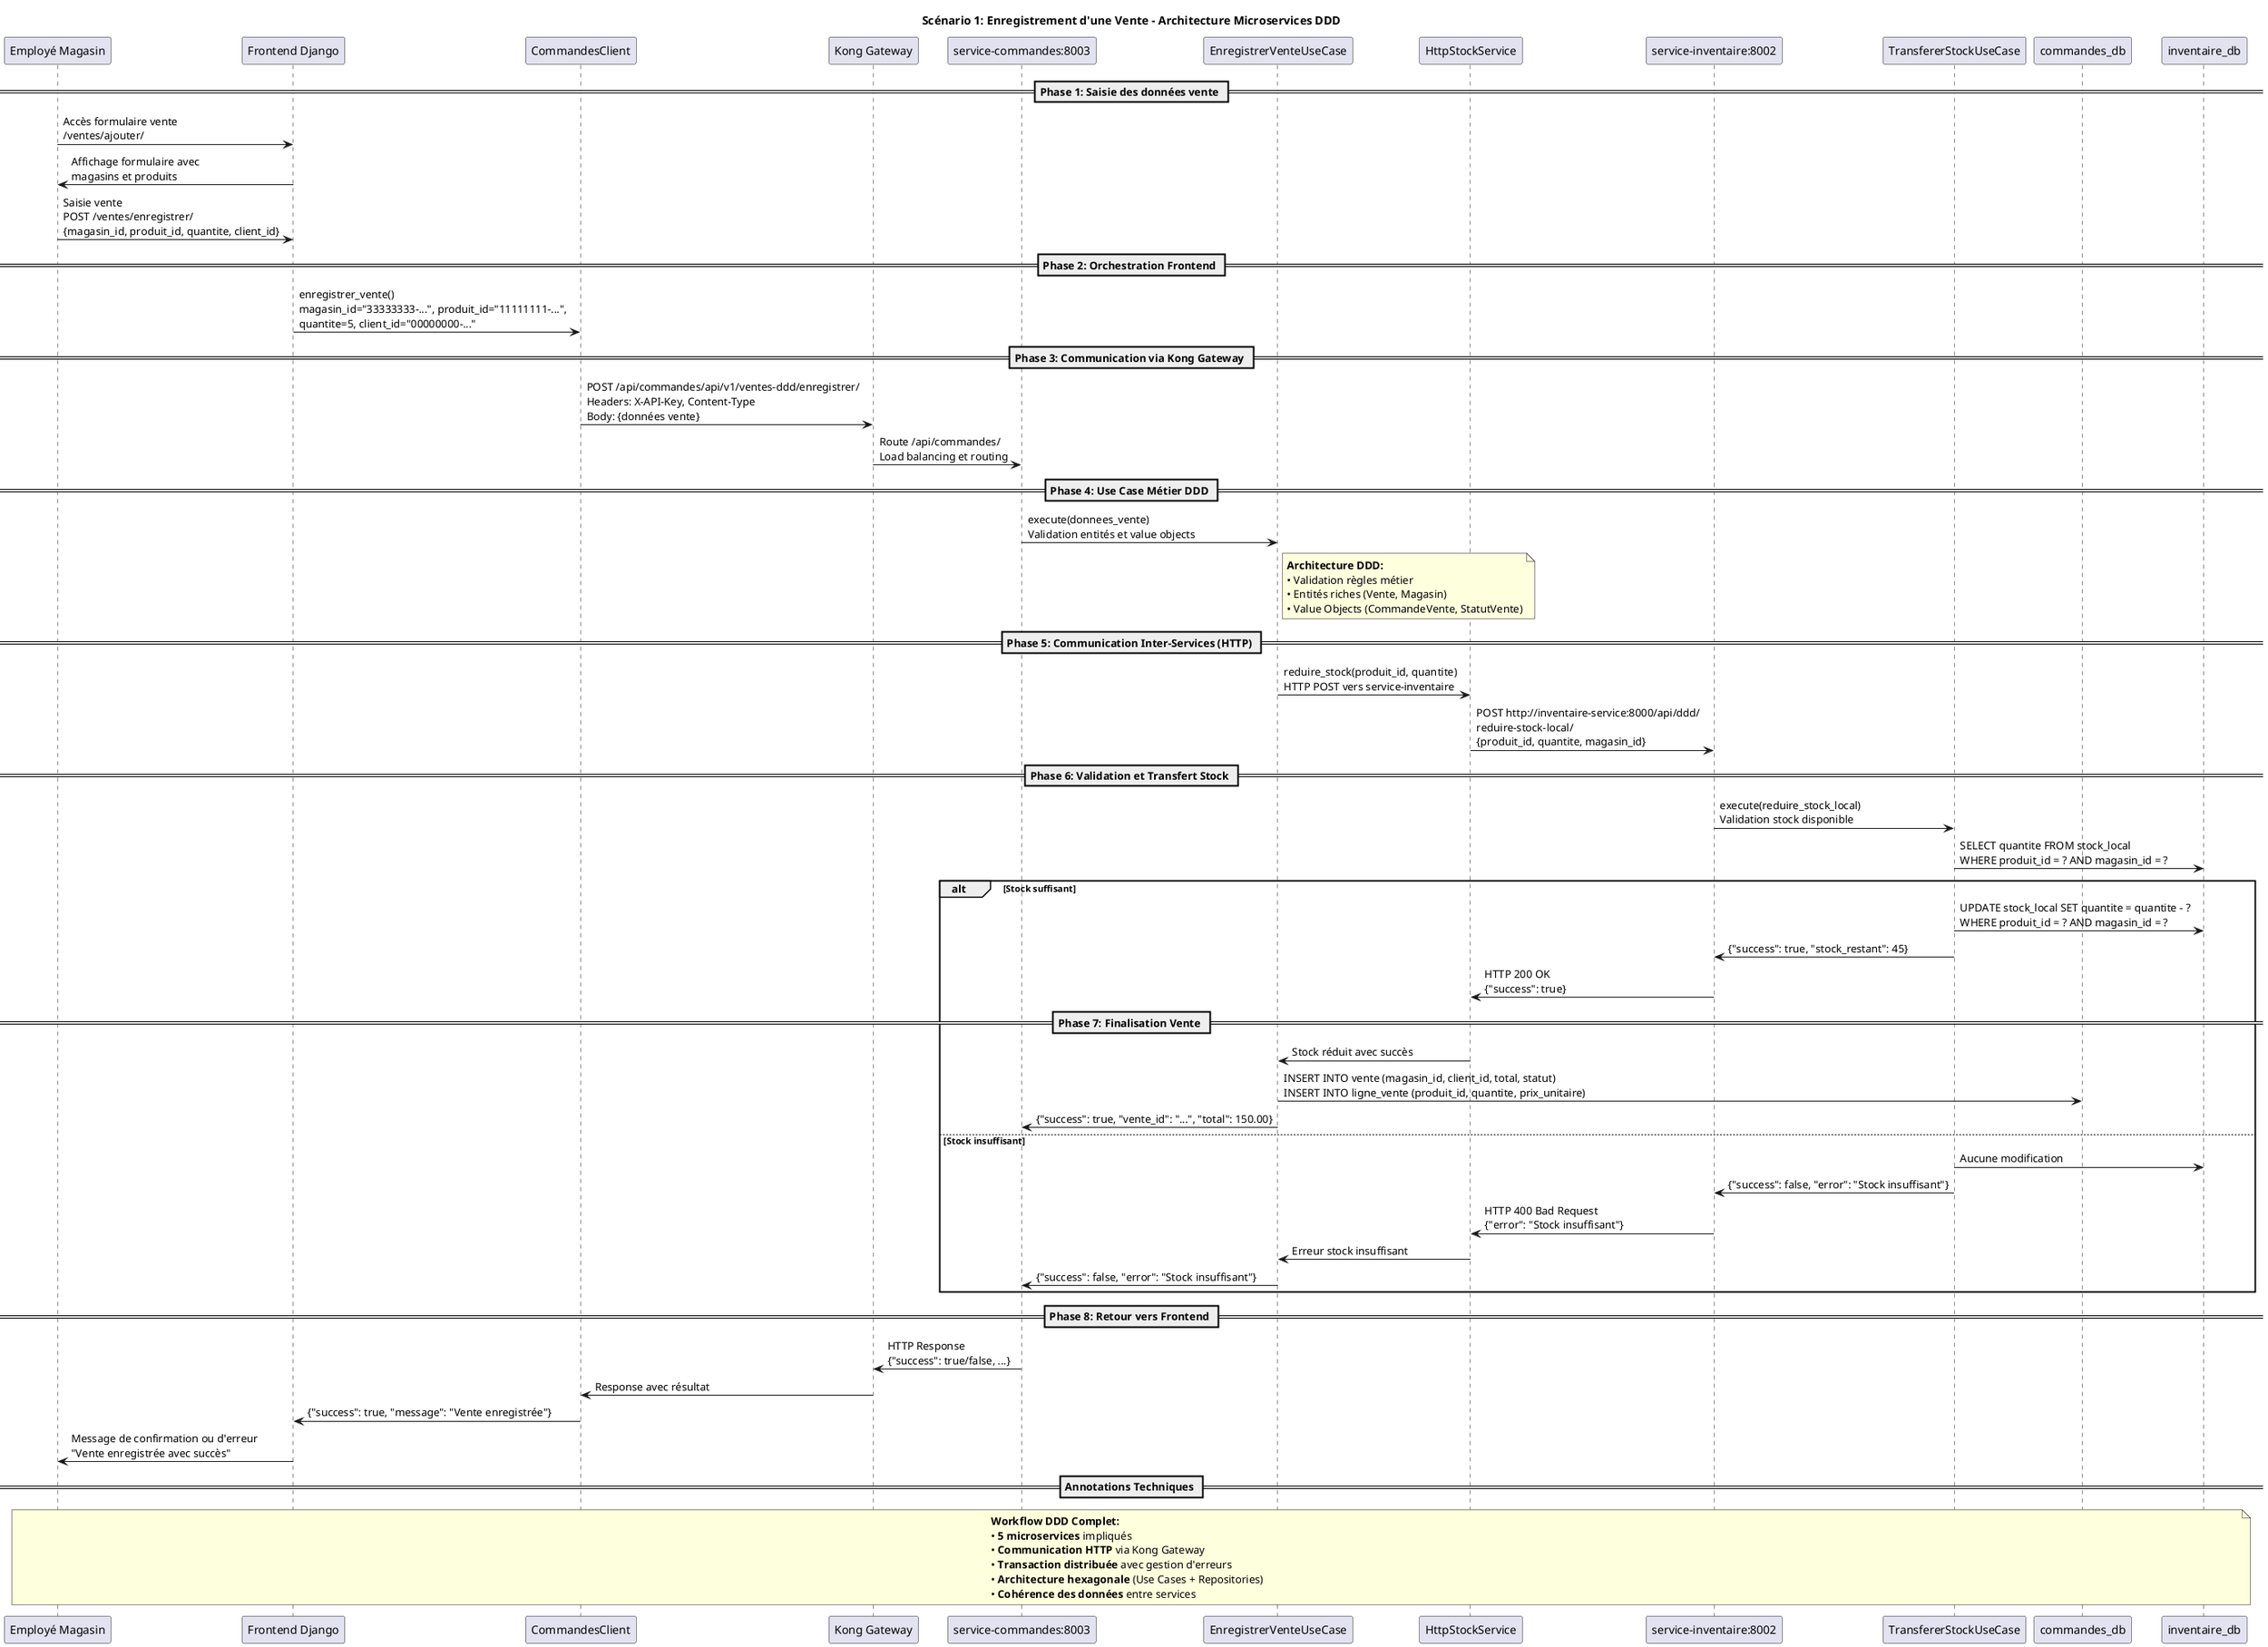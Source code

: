 @startuml scenario-enregistrer-vente
title Scénario 1: Enregistrement d'une Vente - Architecture Microservices DDD

participant "Employé Magasin" as Employee
participant "Frontend Django" as Frontend
participant "CommandesClient" as CmdClient
participant "Kong Gateway" as Kong
participant "service-commandes:8003" as CommandesService
participant "EnregistrerVenteUseCase" as VenteUC
participant "HttpStockService" as StockHTTP
participant "service-inventaire:8002" as InventaireService
participant "TransfererStockUseCase" as StockUC
participant "commandes_db" as CmdDB
participant "inventaire_db" as InvDB

== Phase 1: Saisie des données vente ==
Employee -> Frontend : Accès formulaire vente\n/ventes/ajouter/
Frontend -> Employee : Affichage formulaire avec\nmagasins et produits

Employee -> Frontend : Saisie vente\nPOST /ventes/enregistrer/\n{magasin_id, produit_id, quantite, client_id}

== Phase 2: Orchestration Frontend ==
Frontend -> CmdClient : enregistrer_vente()\nmagasin_id="33333333-...", produit_id="11111111-...",\nquantite=5, client_id="00000000-..."

== Phase 3: Communication via Kong Gateway ==
CmdClient -> Kong : POST /api/commandes/api/v1/ventes-ddd/enregistrer/\nHeaders: X-API-Key, Content-Type\nBody: {données vente}
Kong -> CommandesService : Route /api/commandes/\nLoad balancing et routing

== Phase 4: Use Case Métier DDD ==
CommandesService -> VenteUC : execute(donnees_vente)\nValidation entités et value objects
note right of VenteUC : **Architecture DDD:**\n• Validation règles métier\n• Entités riches (Vente, Magasin)\n• Value Objects (CommandeVente, StatutVente)

== Phase 5: Communication Inter-Services (HTTP) ==
VenteUC -> StockHTTP : reduire_stock(produit_id, quantite)\nHTTP POST vers service-inventaire
StockHTTP -> InventaireService : POST http://inventaire-service:8000/api/ddd/\nreduire-stock-local/\n{produit_id, quantite, magasin_id}

== Phase 6: Validation et Transfert Stock ==
InventaireService -> StockUC : execute(reduire_stock_local)\nValidation stock disponible
StockUC -> InvDB : SELECT quantite FROM stock_local\nWHERE produit_id = ? AND magasin_id = ?

alt Stock suffisant
    StockUC -> InvDB : UPDATE stock_local SET quantite = quantite - ?\nWHERE produit_id = ? AND magasin_id = ?
    StockUC -> InventaireService : {"success": true, "stock_restant": 45}
    InventaireService -> StockHTTP : HTTP 200 OK\n{"success": true}
    
    == Phase 7: Finalisation Vente ==
    StockHTTP -> VenteUC : Stock réduit avec succès
    VenteUC -> CmdDB : INSERT INTO vente (magasin_id, client_id, total, statut)\nINSERT INTO ligne_vente (produit_id, quantite, prix_unitaire)
    VenteUC -> CommandesService : {"success": true, "vente_id": "...", "total": 150.00}
    
else Stock insuffisant
    StockUC -> InvDB : Aucune modification
    StockUC -> InventaireService : {"success": false, "error": "Stock insuffisant"}
    InventaireService -> StockHTTP : HTTP 400 Bad Request\n{"error": "Stock insuffisant"}
    StockHTTP -> VenteUC : Erreur stock insuffisant
    VenteUC -> CommandesService : {"success": false, "error": "Stock insuffisant"}
end

== Phase 8: Retour vers Frontend ==
CommandesService -> Kong : HTTP Response\n{"success": true/false, ...}
Kong -> CmdClient : Response avec résultat
CmdClient -> Frontend : {"success": true, "message": "Vente enregistrée"}
Frontend -> Employee : Message de confirmation ou d'erreur\n"Vente enregistrée avec succès"

== Annotations Techniques ==
note over Employee, InvDB : **Workflow DDD Complet:**\n• **5 microservices** impliqués\n• **Communication HTTP** via Kong Gateway\n• **Transaction distribuée** avec gestion d'erreurs\n• **Architecture hexagonale** (Use Cases + Repositories)\n• **Cohérence des données** entre services

@enduml 